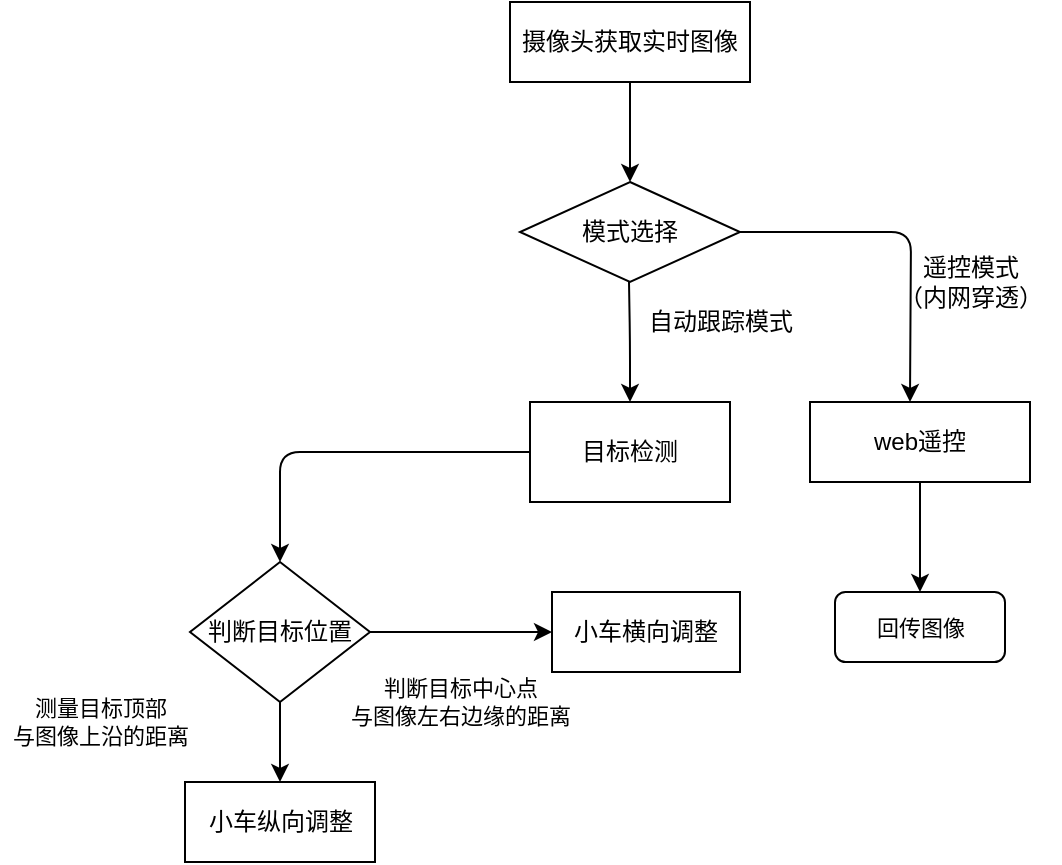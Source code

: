 <mxfile version="13.6.6" type="github">
  <diagram id="i6GMAmQRyc4KmQYqqA-w" name="Page-1">
    <mxGraphModel dx="785" dy="507" grid="1" gridSize="10" guides="1" tooltips="1" connect="1" arrows="1" fold="1" page="1" pageScale="1" pageWidth="827" pageHeight="1169" math="0" shadow="0">
      <root>
        <mxCell id="0" />
        <mxCell id="1" parent="0" />
        <mxCell id="RtMm6UV42Vjop_dnID7e-2" value="" style="endArrow=classic;html=1;" edge="1" parent="1">
          <mxGeometry width="50" height="50" relative="1" as="geometry">
            <mxPoint x="360" y="130" as="sourcePoint" />
            <mxPoint x="360" y="180" as="targetPoint" />
            <Array as="points">
              <mxPoint x="360" y="160" />
            </Array>
          </mxGeometry>
        </mxCell>
        <mxCell id="RtMm6UV42Vjop_dnID7e-3" value="摄像头获取实时图像" style="whiteSpace=wrap;html=1;" vertex="1" parent="1">
          <mxGeometry x="300" y="90" width="120" height="40" as="geometry" />
        </mxCell>
        <mxCell id="RtMm6UV42Vjop_dnID7e-8" style="edgeStyle=orthogonalEdgeStyle;orthogonalLoop=1;jettySize=auto;html=1;exitX=1;exitY=0.5;exitDx=0;exitDy=0;" edge="1" parent="1" source="RtMm6UV42Vjop_dnID7e-5">
          <mxGeometry relative="1" as="geometry">
            <mxPoint x="500" y="290" as="targetPoint" />
          </mxGeometry>
        </mxCell>
        <mxCell id="RtMm6UV42Vjop_dnID7e-5" value="模式选择" style="rhombus;whiteSpace=wrap;html=1;" vertex="1" parent="1">
          <mxGeometry x="305" y="180" width="110" height="50" as="geometry" />
        </mxCell>
        <mxCell id="RtMm6UV42Vjop_dnID7e-18" value="" style="edgeStyle=orthogonalEdgeStyle;orthogonalLoop=1;jettySize=auto;html=1;" edge="1" parent="1" source="RtMm6UV42Vjop_dnID7e-10" target="RtMm6UV42Vjop_dnID7e-17">
          <mxGeometry relative="1" as="geometry" />
        </mxCell>
        <mxCell id="RtMm6UV42Vjop_dnID7e-10" value="目标检测" style="shape=ext;html=1;whiteSpace=wrap;" vertex="1" parent="1">
          <mxGeometry x="310" y="290" width="100" height="50" as="geometry" />
        </mxCell>
        <mxCell id="RtMm6UV42Vjop_dnID7e-12" value="" style="endArrow=classic;html=1;entryX=0.5;entryY=0;entryDx=0;entryDy=0;fontStyle=1;" edge="1" parent="1" target="RtMm6UV42Vjop_dnID7e-10">
          <mxGeometry width="50" height="50" relative="1" as="geometry">
            <mxPoint x="359.5" y="230" as="sourcePoint" />
            <mxPoint x="359.5" y="280" as="targetPoint" />
            <Array as="points">
              <mxPoint x="360" y="260" />
            </Array>
          </mxGeometry>
        </mxCell>
        <mxCell id="RtMm6UV42Vjop_dnID7e-13" value="自动跟踪模式" style="text;html=1;align=center;verticalAlign=middle;resizable=0;points=[];autosize=1;" vertex="1" parent="1">
          <mxGeometry x="360" y="240" width="90" height="20" as="geometry" />
        </mxCell>
        <mxCell id="RtMm6UV42Vjop_dnID7e-14" value="遥控模式&lt;br&gt;（内网穿透）" style="text;html=1;align=center;verticalAlign=middle;resizable=0;points=[];autosize=1;" vertex="1" parent="1">
          <mxGeometry x="485" y="215" width="90" height="30" as="geometry" />
        </mxCell>
        <mxCell id="RtMm6UV42Vjop_dnID7e-26" value="" style="edgeStyle=orthogonalEdgeStyle;rounded=0;orthogonalLoop=1;jettySize=auto;html=1;fontSize=11;" edge="1" parent="1" source="RtMm6UV42Vjop_dnID7e-16" target="RtMm6UV42Vjop_dnID7e-25">
          <mxGeometry relative="1" as="geometry" />
        </mxCell>
        <mxCell id="RtMm6UV42Vjop_dnID7e-16" value="web遥控" style="shape=ext;html=1;whiteSpace=wrap;" vertex="1" parent="1">
          <mxGeometry x="450" y="290" width="110" height="40" as="geometry" />
        </mxCell>
        <mxCell id="RtMm6UV42Vjop_dnID7e-20" value="" style="edgeStyle=orthogonalEdgeStyle;orthogonalLoop=1;jettySize=auto;html=1;" edge="1" parent="1" source="RtMm6UV42Vjop_dnID7e-17" target="RtMm6UV42Vjop_dnID7e-19">
          <mxGeometry relative="1" as="geometry" />
        </mxCell>
        <mxCell id="RtMm6UV42Vjop_dnID7e-22" value="" style="edgeStyle=orthogonalEdgeStyle;orthogonalLoop=1;jettySize=auto;html=1;" edge="1" parent="1" source="RtMm6UV42Vjop_dnID7e-17" target="RtMm6UV42Vjop_dnID7e-21">
          <mxGeometry relative="1" as="geometry" />
        </mxCell>
        <mxCell id="RtMm6UV42Vjop_dnID7e-17" value="判断目标位置" style="rhombus;whiteSpace=wrap;html=1;" vertex="1" parent="1">
          <mxGeometry x="140" y="370" width="90" height="70" as="geometry" />
        </mxCell>
        <mxCell id="RtMm6UV42Vjop_dnID7e-19" value="小车横向调整" style="whiteSpace=wrap;html=1;" vertex="1" parent="1">
          <mxGeometry x="321" y="385" width="94" height="40" as="geometry" />
        </mxCell>
        <mxCell id="RtMm6UV42Vjop_dnID7e-21" value="小车纵向调整" style="whiteSpace=wrap;html=1;" vertex="1" parent="1">
          <mxGeometry x="137.5" y="480" width="95" height="40" as="geometry" />
        </mxCell>
        <mxCell id="RtMm6UV42Vjop_dnID7e-23" value="测量目标顶部&lt;br&gt;与图像上沿的距离" style="text;html=1;align=center;verticalAlign=middle;resizable=0;points=[];autosize=1;fontSize=11;spacingTop=0;spacingLeft=0;" vertex="1" parent="1">
          <mxGeometry x="45" y="435" width="100" height="30" as="geometry" />
        </mxCell>
        <mxCell id="RtMm6UV42Vjop_dnID7e-24" value="判断目标中心点&lt;br&gt;与图像左右边缘的距离" style="text;html=1;align=center;verticalAlign=middle;resizable=0;points=[];autosize=1;fontSize=11;" vertex="1" parent="1">
          <mxGeometry x="210" y="425" width="130" height="30" as="geometry" />
        </mxCell>
        <mxCell id="RtMm6UV42Vjop_dnID7e-25" value="回传图像" style="rounded=1;whiteSpace=wrap;html=1;fontSize=11;" vertex="1" parent="1">
          <mxGeometry x="462.5" y="385" width="85" height="35" as="geometry" />
        </mxCell>
      </root>
    </mxGraphModel>
  </diagram>
</mxfile>
